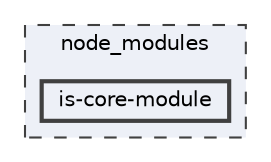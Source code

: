 digraph "node_modules/is-core-module"
{
 // LATEX_PDF_SIZE
  bgcolor="transparent";
  edge [fontname=Helvetica,fontsize=10,labelfontname=Helvetica,labelfontsize=10];
  node [fontname=Helvetica,fontsize=10,shape=box,height=0.2,width=0.4];
  compound=true
  subgraph clusterdir_acd06b18086a0dd2ae699b1e0b775be8 {
    graph [ bgcolor="#edf0f7", pencolor="grey25", label="node_modules", fontname=Helvetica,fontsize=10 style="filled,dashed", URL="dir_acd06b18086a0dd2ae699b1e0b775be8.html",tooltip=""]
  dir_0da855accd7c89a77c59397eca3d5a35 [label="is-core-module", fillcolor="#edf0f7", color="grey25", style="filled,bold", URL="dir_0da855accd7c89a77c59397eca3d5a35.html",tooltip=""];
  }
}
